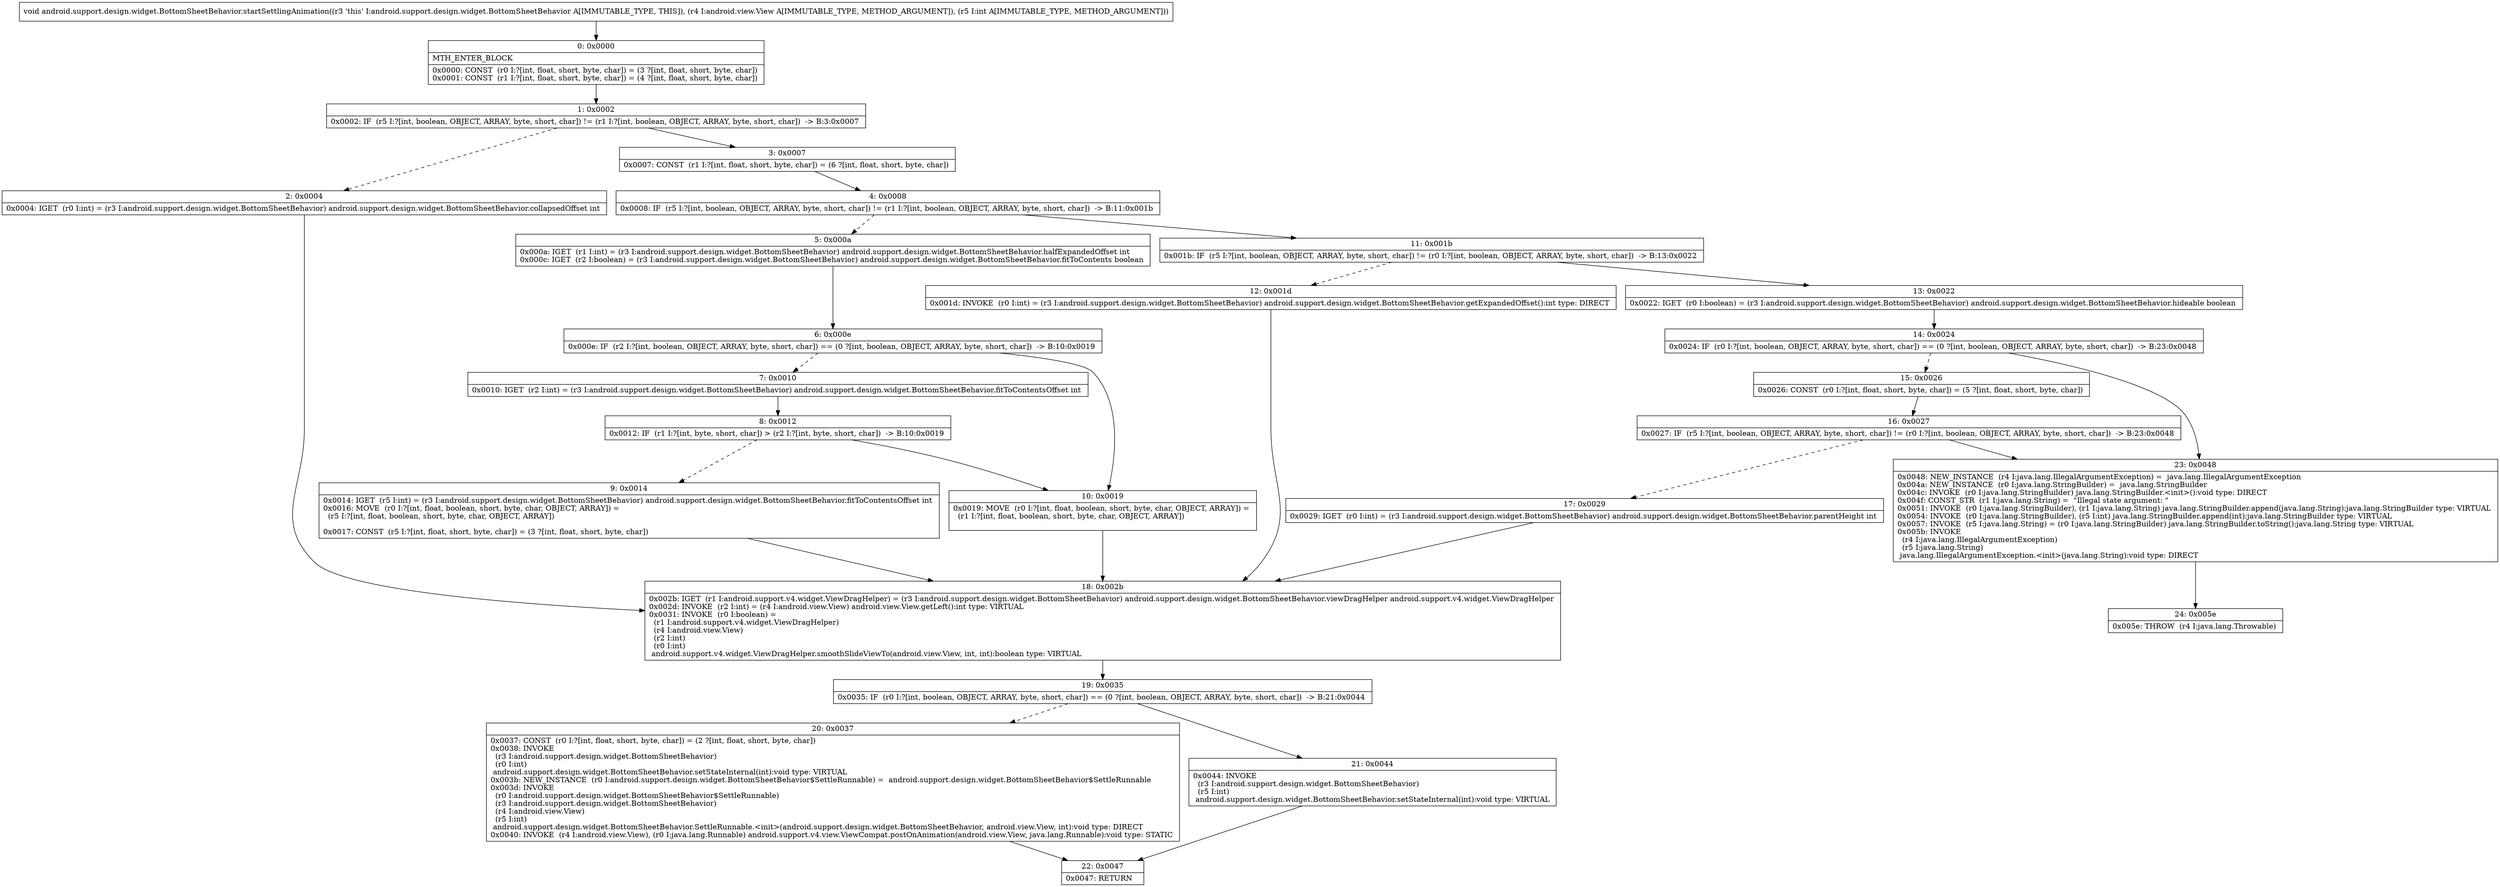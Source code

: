 digraph "CFG forandroid.support.design.widget.BottomSheetBehavior.startSettlingAnimation(Landroid\/view\/View;I)V" {
Node_0 [shape=record,label="{0\:\ 0x0000|MTH_ENTER_BLOCK\l|0x0000: CONST  (r0 I:?[int, float, short, byte, char]) = (3 ?[int, float, short, byte, char]) \l0x0001: CONST  (r1 I:?[int, float, short, byte, char]) = (4 ?[int, float, short, byte, char]) \l}"];
Node_1 [shape=record,label="{1\:\ 0x0002|0x0002: IF  (r5 I:?[int, boolean, OBJECT, ARRAY, byte, short, char]) != (r1 I:?[int, boolean, OBJECT, ARRAY, byte, short, char])  \-\> B:3:0x0007 \l}"];
Node_2 [shape=record,label="{2\:\ 0x0004|0x0004: IGET  (r0 I:int) = (r3 I:android.support.design.widget.BottomSheetBehavior) android.support.design.widget.BottomSheetBehavior.collapsedOffset int \l}"];
Node_3 [shape=record,label="{3\:\ 0x0007|0x0007: CONST  (r1 I:?[int, float, short, byte, char]) = (6 ?[int, float, short, byte, char]) \l}"];
Node_4 [shape=record,label="{4\:\ 0x0008|0x0008: IF  (r5 I:?[int, boolean, OBJECT, ARRAY, byte, short, char]) != (r1 I:?[int, boolean, OBJECT, ARRAY, byte, short, char])  \-\> B:11:0x001b \l}"];
Node_5 [shape=record,label="{5\:\ 0x000a|0x000a: IGET  (r1 I:int) = (r3 I:android.support.design.widget.BottomSheetBehavior) android.support.design.widget.BottomSheetBehavior.halfExpandedOffset int \l0x000c: IGET  (r2 I:boolean) = (r3 I:android.support.design.widget.BottomSheetBehavior) android.support.design.widget.BottomSheetBehavior.fitToContents boolean \l}"];
Node_6 [shape=record,label="{6\:\ 0x000e|0x000e: IF  (r2 I:?[int, boolean, OBJECT, ARRAY, byte, short, char]) == (0 ?[int, boolean, OBJECT, ARRAY, byte, short, char])  \-\> B:10:0x0019 \l}"];
Node_7 [shape=record,label="{7\:\ 0x0010|0x0010: IGET  (r2 I:int) = (r3 I:android.support.design.widget.BottomSheetBehavior) android.support.design.widget.BottomSheetBehavior.fitToContentsOffset int \l}"];
Node_8 [shape=record,label="{8\:\ 0x0012|0x0012: IF  (r1 I:?[int, byte, short, char]) \> (r2 I:?[int, byte, short, char])  \-\> B:10:0x0019 \l}"];
Node_9 [shape=record,label="{9\:\ 0x0014|0x0014: IGET  (r5 I:int) = (r3 I:android.support.design.widget.BottomSheetBehavior) android.support.design.widget.BottomSheetBehavior.fitToContentsOffset int \l0x0016: MOVE  (r0 I:?[int, float, boolean, short, byte, char, OBJECT, ARRAY]) = \l  (r5 I:?[int, float, boolean, short, byte, char, OBJECT, ARRAY])\l \l0x0017: CONST  (r5 I:?[int, float, short, byte, char]) = (3 ?[int, float, short, byte, char]) \l}"];
Node_10 [shape=record,label="{10\:\ 0x0019|0x0019: MOVE  (r0 I:?[int, float, boolean, short, byte, char, OBJECT, ARRAY]) = \l  (r1 I:?[int, float, boolean, short, byte, char, OBJECT, ARRAY])\l \l}"];
Node_11 [shape=record,label="{11\:\ 0x001b|0x001b: IF  (r5 I:?[int, boolean, OBJECT, ARRAY, byte, short, char]) != (r0 I:?[int, boolean, OBJECT, ARRAY, byte, short, char])  \-\> B:13:0x0022 \l}"];
Node_12 [shape=record,label="{12\:\ 0x001d|0x001d: INVOKE  (r0 I:int) = (r3 I:android.support.design.widget.BottomSheetBehavior) android.support.design.widget.BottomSheetBehavior.getExpandedOffset():int type: DIRECT \l}"];
Node_13 [shape=record,label="{13\:\ 0x0022|0x0022: IGET  (r0 I:boolean) = (r3 I:android.support.design.widget.BottomSheetBehavior) android.support.design.widget.BottomSheetBehavior.hideable boolean \l}"];
Node_14 [shape=record,label="{14\:\ 0x0024|0x0024: IF  (r0 I:?[int, boolean, OBJECT, ARRAY, byte, short, char]) == (0 ?[int, boolean, OBJECT, ARRAY, byte, short, char])  \-\> B:23:0x0048 \l}"];
Node_15 [shape=record,label="{15\:\ 0x0026|0x0026: CONST  (r0 I:?[int, float, short, byte, char]) = (5 ?[int, float, short, byte, char]) \l}"];
Node_16 [shape=record,label="{16\:\ 0x0027|0x0027: IF  (r5 I:?[int, boolean, OBJECT, ARRAY, byte, short, char]) != (r0 I:?[int, boolean, OBJECT, ARRAY, byte, short, char])  \-\> B:23:0x0048 \l}"];
Node_17 [shape=record,label="{17\:\ 0x0029|0x0029: IGET  (r0 I:int) = (r3 I:android.support.design.widget.BottomSheetBehavior) android.support.design.widget.BottomSheetBehavior.parentHeight int \l}"];
Node_18 [shape=record,label="{18\:\ 0x002b|0x002b: IGET  (r1 I:android.support.v4.widget.ViewDragHelper) = (r3 I:android.support.design.widget.BottomSheetBehavior) android.support.design.widget.BottomSheetBehavior.viewDragHelper android.support.v4.widget.ViewDragHelper \l0x002d: INVOKE  (r2 I:int) = (r4 I:android.view.View) android.view.View.getLeft():int type: VIRTUAL \l0x0031: INVOKE  (r0 I:boolean) = \l  (r1 I:android.support.v4.widget.ViewDragHelper)\l  (r4 I:android.view.View)\l  (r2 I:int)\l  (r0 I:int)\l android.support.v4.widget.ViewDragHelper.smoothSlideViewTo(android.view.View, int, int):boolean type: VIRTUAL \l}"];
Node_19 [shape=record,label="{19\:\ 0x0035|0x0035: IF  (r0 I:?[int, boolean, OBJECT, ARRAY, byte, short, char]) == (0 ?[int, boolean, OBJECT, ARRAY, byte, short, char])  \-\> B:21:0x0044 \l}"];
Node_20 [shape=record,label="{20\:\ 0x0037|0x0037: CONST  (r0 I:?[int, float, short, byte, char]) = (2 ?[int, float, short, byte, char]) \l0x0038: INVOKE  \l  (r3 I:android.support.design.widget.BottomSheetBehavior)\l  (r0 I:int)\l android.support.design.widget.BottomSheetBehavior.setStateInternal(int):void type: VIRTUAL \l0x003b: NEW_INSTANCE  (r0 I:android.support.design.widget.BottomSheetBehavior$SettleRunnable) =  android.support.design.widget.BottomSheetBehavior$SettleRunnable \l0x003d: INVOKE  \l  (r0 I:android.support.design.widget.BottomSheetBehavior$SettleRunnable)\l  (r3 I:android.support.design.widget.BottomSheetBehavior)\l  (r4 I:android.view.View)\l  (r5 I:int)\l android.support.design.widget.BottomSheetBehavior.SettleRunnable.\<init\>(android.support.design.widget.BottomSheetBehavior, android.view.View, int):void type: DIRECT \l0x0040: INVOKE  (r4 I:android.view.View), (r0 I:java.lang.Runnable) android.support.v4.view.ViewCompat.postOnAnimation(android.view.View, java.lang.Runnable):void type: STATIC \l}"];
Node_21 [shape=record,label="{21\:\ 0x0044|0x0044: INVOKE  \l  (r3 I:android.support.design.widget.BottomSheetBehavior)\l  (r5 I:int)\l android.support.design.widget.BottomSheetBehavior.setStateInternal(int):void type: VIRTUAL \l}"];
Node_22 [shape=record,label="{22\:\ 0x0047|0x0047: RETURN   \l}"];
Node_23 [shape=record,label="{23\:\ 0x0048|0x0048: NEW_INSTANCE  (r4 I:java.lang.IllegalArgumentException) =  java.lang.IllegalArgumentException \l0x004a: NEW_INSTANCE  (r0 I:java.lang.StringBuilder) =  java.lang.StringBuilder \l0x004c: INVOKE  (r0 I:java.lang.StringBuilder) java.lang.StringBuilder.\<init\>():void type: DIRECT \l0x004f: CONST_STR  (r1 I:java.lang.String) =  \"Illegal state argument: \" \l0x0051: INVOKE  (r0 I:java.lang.StringBuilder), (r1 I:java.lang.String) java.lang.StringBuilder.append(java.lang.String):java.lang.StringBuilder type: VIRTUAL \l0x0054: INVOKE  (r0 I:java.lang.StringBuilder), (r5 I:int) java.lang.StringBuilder.append(int):java.lang.StringBuilder type: VIRTUAL \l0x0057: INVOKE  (r5 I:java.lang.String) = (r0 I:java.lang.StringBuilder) java.lang.StringBuilder.toString():java.lang.String type: VIRTUAL \l0x005b: INVOKE  \l  (r4 I:java.lang.IllegalArgumentException)\l  (r5 I:java.lang.String)\l java.lang.IllegalArgumentException.\<init\>(java.lang.String):void type: DIRECT \l}"];
Node_24 [shape=record,label="{24\:\ 0x005e|0x005e: THROW  (r4 I:java.lang.Throwable) \l}"];
MethodNode[shape=record,label="{void android.support.design.widget.BottomSheetBehavior.startSettlingAnimation((r3 'this' I:android.support.design.widget.BottomSheetBehavior A[IMMUTABLE_TYPE, THIS]), (r4 I:android.view.View A[IMMUTABLE_TYPE, METHOD_ARGUMENT]), (r5 I:int A[IMMUTABLE_TYPE, METHOD_ARGUMENT])) }"];
MethodNode -> Node_0;
Node_0 -> Node_1;
Node_1 -> Node_2[style=dashed];
Node_1 -> Node_3;
Node_2 -> Node_18;
Node_3 -> Node_4;
Node_4 -> Node_5[style=dashed];
Node_4 -> Node_11;
Node_5 -> Node_6;
Node_6 -> Node_7[style=dashed];
Node_6 -> Node_10;
Node_7 -> Node_8;
Node_8 -> Node_9[style=dashed];
Node_8 -> Node_10;
Node_9 -> Node_18;
Node_10 -> Node_18;
Node_11 -> Node_12[style=dashed];
Node_11 -> Node_13;
Node_12 -> Node_18;
Node_13 -> Node_14;
Node_14 -> Node_15[style=dashed];
Node_14 -> Node_23;
Node_15 -> Node_16;
Node_16 -> Node_17[style=dashed];
Node_16 -> Node_23;
Node_17 -> Node_18;
Node_18 -> Node_19;
Node_19 -> Node_20[style=dashed];
Node_19 -> Node_21;
Node_20 -> Node_22;
Node_21 -> Node_22;
Node_23 -> Node_24;
}

